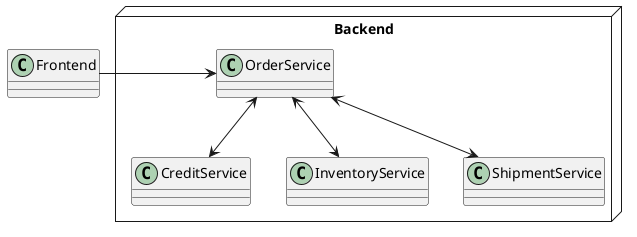 @startuml

class Frontend

node "Backend" {
  Frontend -> OrderService
  OrderService <-d-> CreditService
  OrderService <-d-> InventoryService
  OrderService <-d-> ShipmentService
}

@enduml